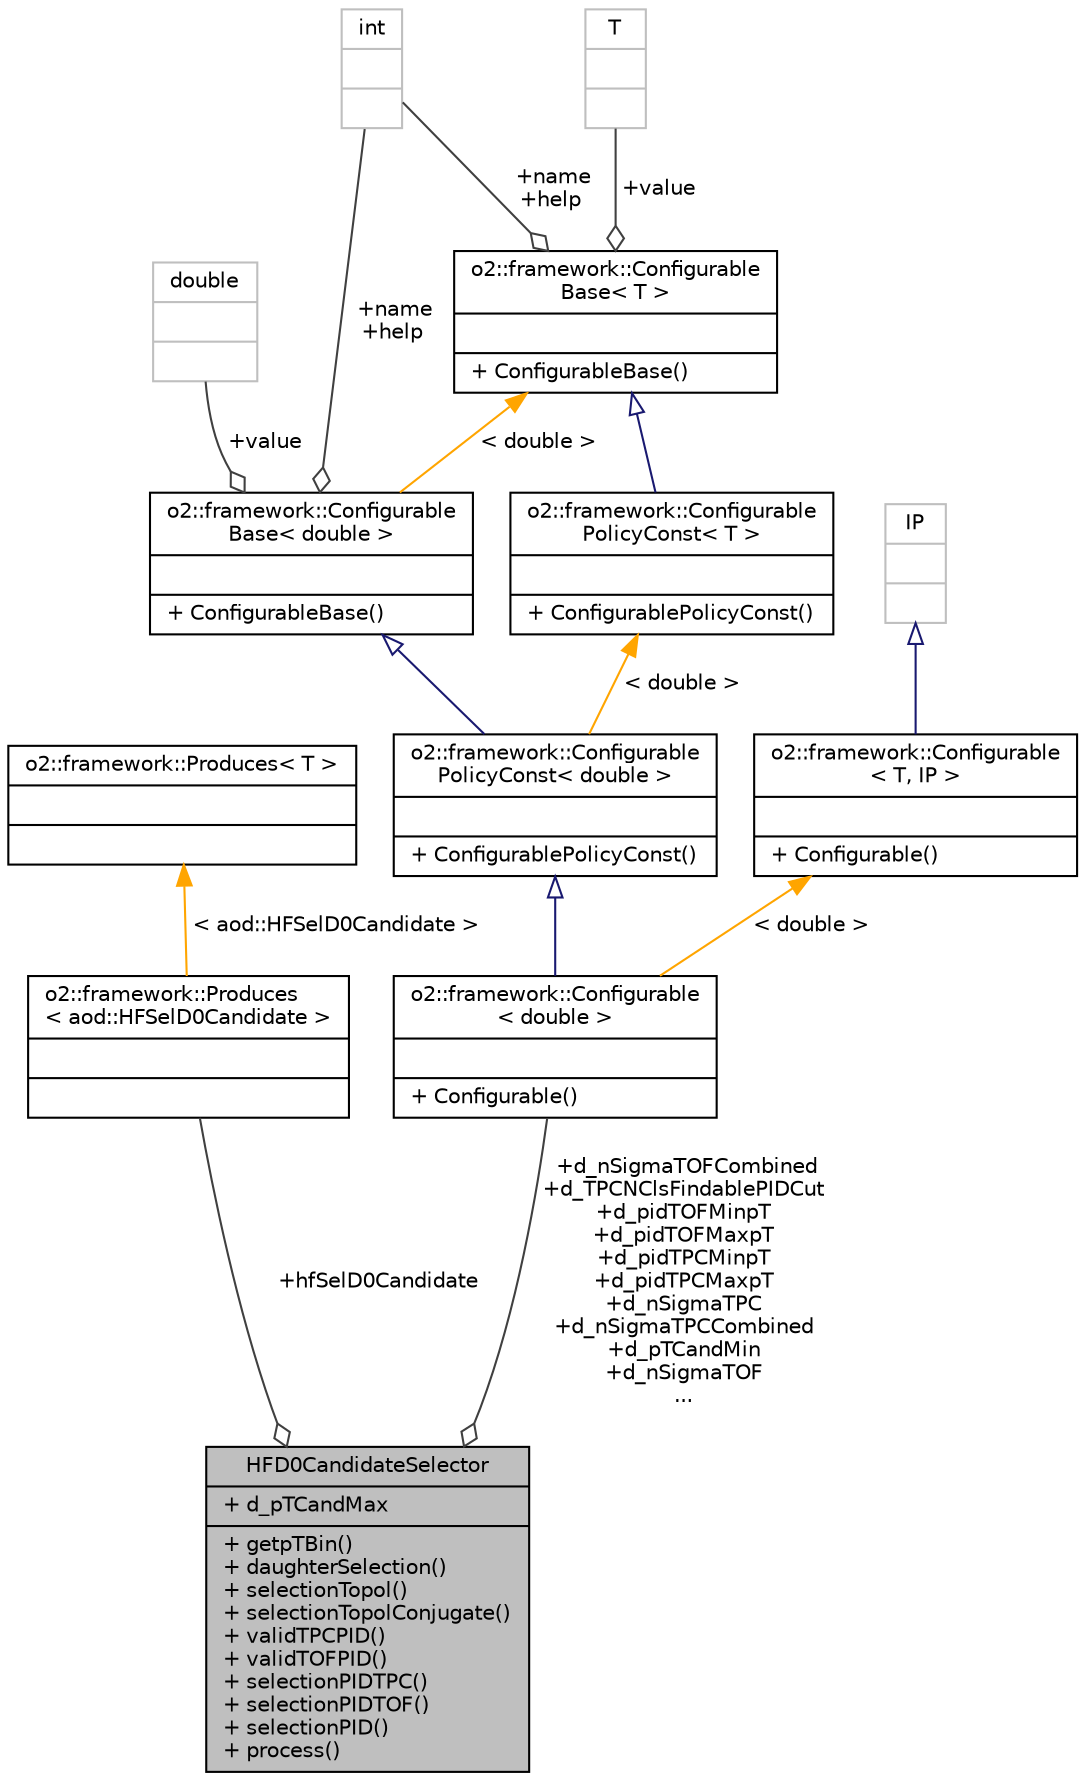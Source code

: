 digraph "HFD0CandidateSelector"
{
 // INTERACTIVE_SVG=YES
  bgcolor="transparent";
  edge [fontname="Helvetica",fontsize="10",labelfontname="Helvetica",labelfontsize="10"];
  node [fontname="Helvetica",fontsize="10",shape=record];
  Node1 [label="{HFD0CandidateSelector\n|+ d_pTCandMax\l|+ getpTBin()\l+ daughterSelection()\l+ selectionTopol()\l+ selectionTopolConjugate()\l+ validTPCPID()\l+ validTOFPID()\l+ selectionPIDTPC()\l+ selectionPIDTOF()\l+ selectionPID()\l+ process()\l}",height=0.2,width=0.4,color="black", fillcolor="grey75", style="filled", fontcolor="black"];
  Node2 -> Node1 [color="grey25",fontsize="10",style="solid",label=" +hfSelD0Candidate" ,arrowhead="odiamond",fontname="Helvetica"];
  Node2 [label="{o2::framework::Produces\l\< aod::HFSelD0Candidate \>\n||}",height=0.2,width=0.4,color="black",URL="$d6/d86/structo2_1_1framework_1_1Produces.html"];
  Node3 -> Node2 [dir="back",color="orange",fontsize="10",style="solid",label=" \< aod::HFSelD0Candidate \>" ,fontname="Helvetica"];
  Node3 [label="{o2::framework::Produces\< T \>\n||}",height=0.2,width=0.4,color="black",URL="$d6/d86/structo2_1_1framework_1_1Produces.html"];
  Node4 -> Node1 [color="grey25",fontsize="10",style="solid",label=" +d_nSigmaTOFCombined\n+d_TPCNClsFindablePIDCut\n+d_pidTOFMinpT\n+d_pidTOFMaxpT\n+d_pidTPCMinpT\n+d_pidTPCMaxpT\n+d_nSigmaTPC\n+d_nSigmaTPCCombined\n+d_pTCandMin\n+d_nSigmaTOF\n..." ,arrowhead="odiamond",fontname="Helvetica"];
  Node4 [label="{o2::framework::Configurable\l\< double \>\n||+ Configurable()\l}",height=0.2,width=0.4,color="black",URL="$d8/d71/structo2_1_1framework_1_1Configurable.html"];
  Node5 -> Node4 [dir="back",color="midnightblue",fontsize="10",style="solid",arrowtail="onormal",fontname="Helvetica"];
  Node5 [label="{o2::framework::Configurable\lPolicyConst\< double \>\n||+ ConfigurablePolicyConst()\l}",height=0.2,width=0.4,color="black",URL="$da/def/structo2_1_1framework_1_1ConfigurablePolicyConst.html"];
  Node6 -> Node5 [dir="back",color="midnightblue",fontsize="10",style="solid",arrowtail="onormal",fontname="Helvetica"];
  Node6 [label="{o2::framework::Configurable\lBase\< double \>\n||+ ConfigurableBase()\l}",height=0.2,width=0.4,color="black",URL="$da/d2f/structo2_1_1framework_1_1ConfigurableBase.html"];
  Node7 -> Node6 [color="grey25",fontsize="10",style="solid",label=" +value" ,arrowhead="odiamond",fontname="Helvetica"];
  Node7 [label="{double\n||}",height=0.2,width=0.4,color="grey75"];
  Node8 -> Node6 [color="grey25",fontsize="10",style="solid",label=" +name\n+help" ,arrowhead="odiamond",fontname="Helvetica"];
  Node8 [label="{int\n||}",height=0.2,width=0.4,color="grey75"];
  Node9 -> Node6 [dir="back",color="orange",fontsize="10",style="solid",label=" \< double \>" ,fontname="Helvetica"];
  Node9 [label="{o2::framework::Configurable\lBase\< T \>\n||+ ConfigurableBase()\l}",height=0.2,width=0.4,color="black",URL="$da/d2f/structo2_1_1framework_1_1ConfigurableBase.html"];
  Node8 -> Node9 [color="grey25",fontsize="10",style="solid",label=" +name\n+help" ,arrowhead="odiamond",fontname="Helvetica"];
  Node10 -> Node9 [color="grey25",fontsize="10",style="solid",label=" +value" ,arrowhead="odiamond",fontname="Helvetica"];
  Node10 [label="{T\n||}",height=0.2,width=0.4,color="grey75"];
  Node11 -> Node5 [dir="back",color="orange",fontsize="10",style="solid",label=" \< double \>" ,fontname="Helvetica"];
  Node11 [label="{o2::framework::Configurable\lPolicyConst\< T \>\n||+ ConfigurablePolicyConst()\l}",height=0.2,width=0.4,color="black",URL="$da/def/structo2_1_1framework_1_1ConfigurablePolicyConst.html"];
  Node9 -> Node11 [dir="back",color="midnightblue",fontsize="10",style="solid",arrowtail="onormal",fontname="Helvetica"];
  Node12 -> Node4 [dir="back",color="orange",fontsize="10",style="solid",label=" \< double \>" ,fontname="Helvetica"];
  Node12 [label="{o2::framework::Configurable\l\< T, IP \>\n||+ Configurable()\l}",height=0.2,width=0.4,color="black",URL="$d8/d71/structo2_1_1framework_1_1Configurable.html"];
  Node13 -> Node12 [dir="back",color="midnightblue",fontsize="10",style="solid",arrowtail="onormal",fontname="Helvetica"];
  Node13 [label="{IP\n||}",height=0.2,width=0.4,color="grey75"];
}
